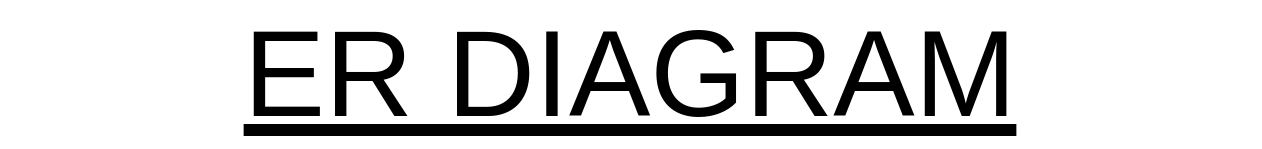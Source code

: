 <mxfile version="20.3.6" type="github">
  <diagram id="C5RBs43oDa-KdzZeNtuy" name="Page-1">
    <mxGraphModel dx="5464" dy="3072" grid="1" gridSize="10" guides="1" tooltips="1" connect="1" arrows="1" fold="1" page="1" pageScale="1" pageWidth="3300" pageHeight="4681" math="0" shadow="0">
      <root>
        <mxCell id="WIyWlLk6GJQsqaUBKTNV-0" />
        <mxCell id="WIyWlLk6GJQsqaUBKTNV-1" parent="WIyWlLk6GJQsqaUBKTNV-0" />
        <mxCell id="Q8RIOY0V1kQvlBHb3FhO-2" value="&lt;span style=&quot;font-size: 61px;&quot;&gt;&lt;u&gt;ER DIAGRAM&lt;/u&gt;&lt;/span&gt;" style="text;html=1;strokeColor=none;fillColor=none;align=center;verticalAlign=middle;whiteSpace=wrap;rounded=0;fontSize=29;" vertex="1" parent="WIyWlLk6GJQsqaUBKTNV-1">
          <mxGeometry x="1360" y="80" width="630" height="30" as="geometry" />
        </mxCell>
      </root>
    </mxGraphModel>
  </diagram>
</mxfile>
